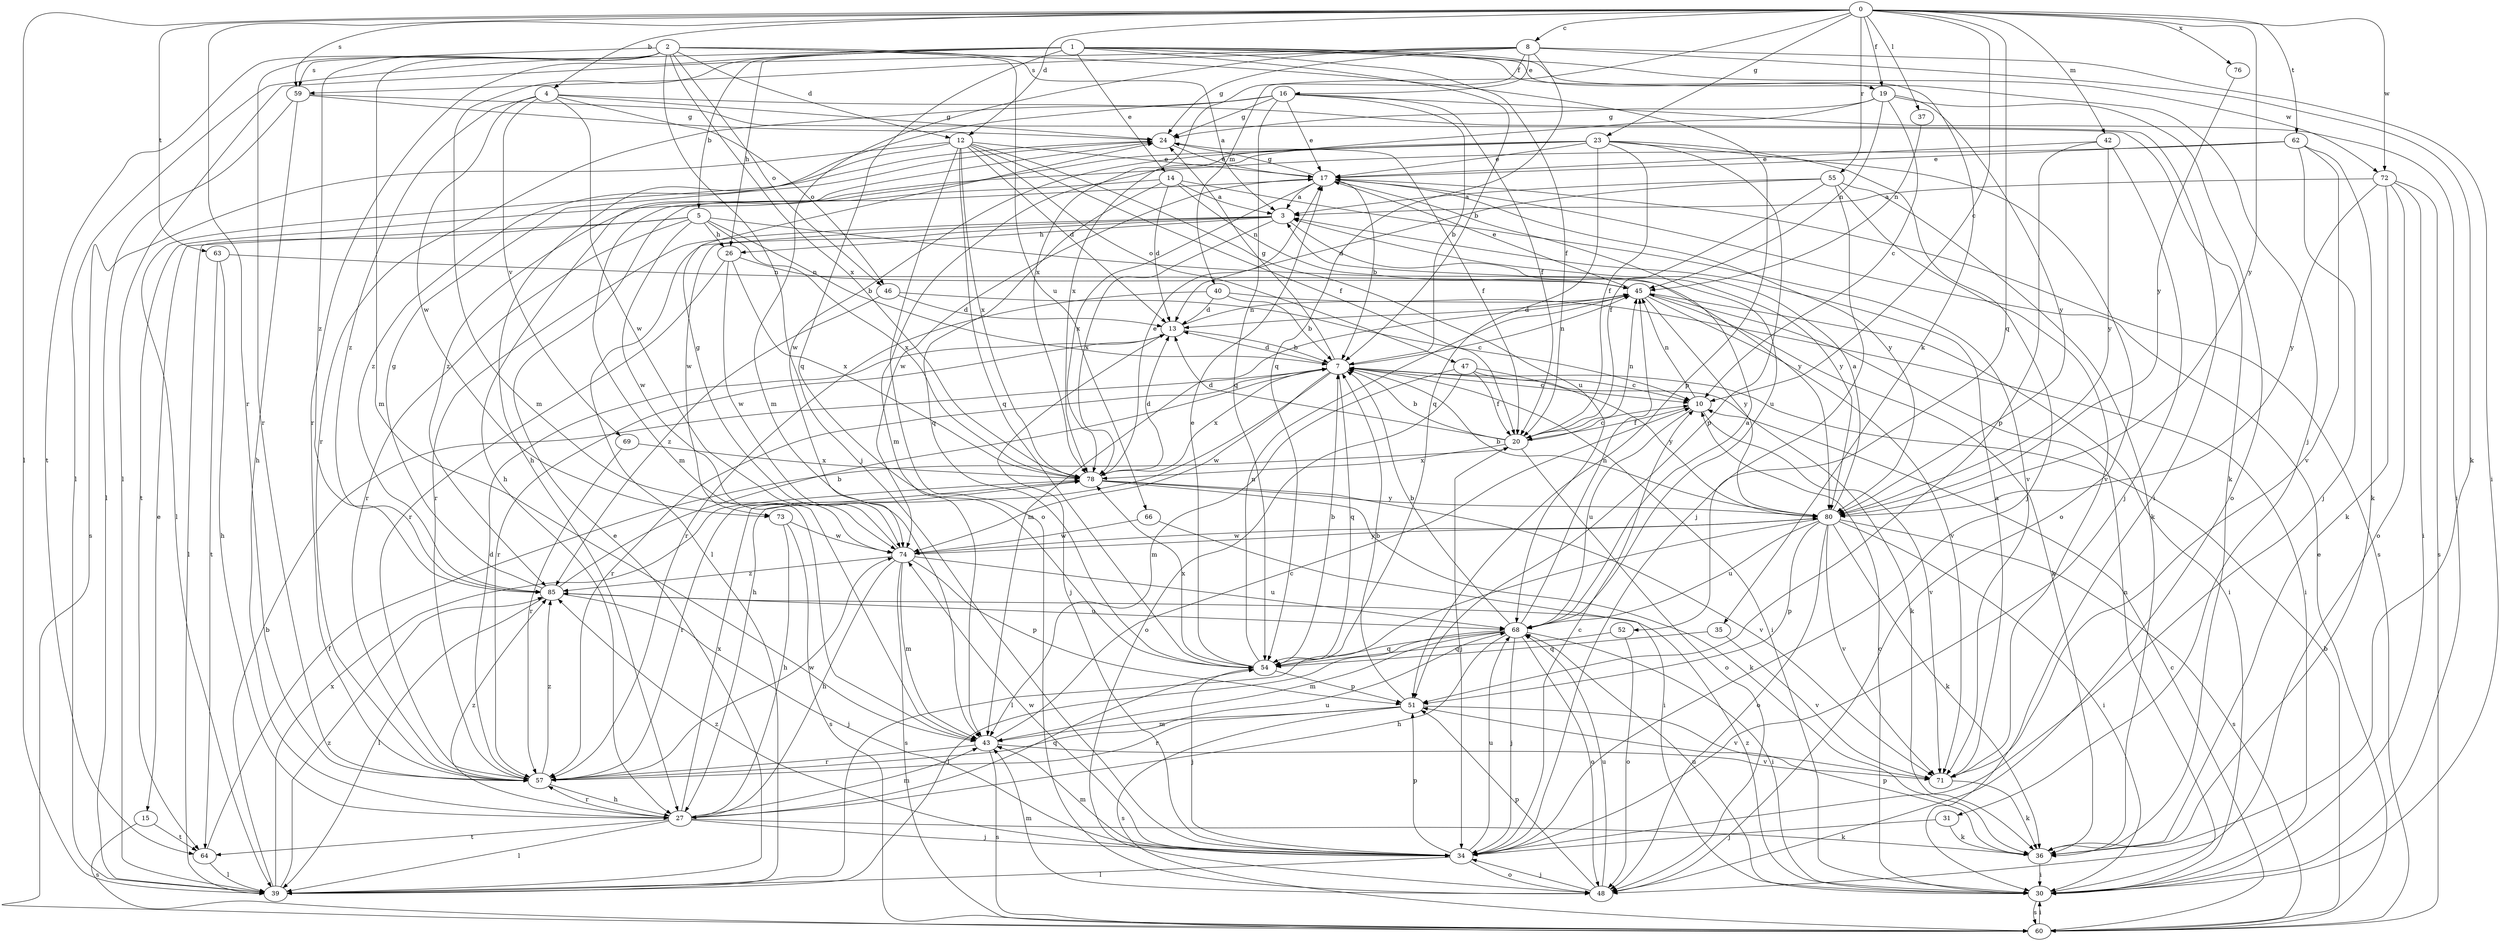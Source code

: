 strict digraph  {
0;
1;
2;
3;
4;
5;
7;
8;
10;
12;
13;
14;
15;
16;
17;
19;
20;
23;
24;
26;
27;
30;
31;
34;
35;
36;
37;
39;
40;
42;
43;
45;
46;
47;
48;
51;
52;
54;
55;
57;
59;
60;
62;
63;
64;
66;
68;
69;
71;
72;
73;
74;
76;
78;
80;
85;
0 -> 4  [label=b];
0 -> 8  [label=c];
0 -> 10  [label=c];
0 -> 12  [label=d];
0 -> 19  [label=f];
0 -> 23  [label=g];
0 -> 37  [label=l];
0 -> 39  [label=l];
0 -> 40  [label=m];
0 -> 42  [label=m];
0 -> 52  [label=q];
0 -> 55  [label=r];
0 -> 57  [label=r];
0 -> 59  [label=s];
0 -> 62  [label=t];
0 -> 63  [label=t];
0 -> 72  [label=w];
0 -> 76  [label=x];
0 -> 80  [label=y];
1 -> 5  [label=b];
1 -> 7  [label=b];
1 -> 14  [label=e];
1 -> 19  [label=f];
1 -> 20  [label=f];
1 -> 26  [label=h];
1 -> 31  [label=j];
1 -> 35  [label=k];
1 -> 39  [label=l];
1 -> 43  [label=m];
1 -> 54  [label=q];
1 -> 57  [label=r];
1 -> 72  [label=w];
2 -> 3  [label=a];
2 -> 12  [label=d];
2 -> 34  [label=j];
2 -> 43  [label=m];
2 -> 46  [label=o];
2 -> 51  [label=p];
2 -> 57  [label=r];
2 -> 59  [label=s];
2 -> 64  [label=t];
2 -> 66  [label=u];
2 -> 78  [label=x];
2 -> 85  [label=z];
3 -> 26  [label=h];
3 -> 39  [label=l];
3 -> 57  [label=r];
3 -> 73  [label=w];
3 -> 78  [label=x];
3 -> 80  [label=y];
4 -> 24  [label=g];
4 -> 30  [label=i];
4 -> 46  [label=o];
4 -> 69  [label=v];
4 -> 73  [label=w];
4 -> 74  [label=w];
4 -> 85  [label=z];
5 -> 7  [label=b];
5 -> 15  [label=e];
5 -> 26  [label=h];
5 -> 39  [label=l];
5 -> 57  [label=r];
5 -> 74  [label=w];
5 -> 78  [label=x];
5 -> 80  [label=y];
7 -> 10  [label=c];
7 -> 13  [label=d];
7 -> 24  [label=g];
7 -> 27  [label=h];
7 -> 30  [label=i];
7 -> 36  [label=k];
7 -> 45  [label=n];
7 -> 54  [label=q];
7 -> 57  [label=r];
7 -> 74  [label=w];
7 -> 78  [label=x];
8 -> 16  [label=e];
8 -> 24  [label=g];
8 -> 30  [label=i];
8 -> 36  [label=k];
8 -> 39  [label=l];
8 -> 43  [label=m];
8 -> 54  [label=q];
8 -> 59  [label=s];
8 -> 78  [label=x];
10 -> 20  [label=f];
10 -> 45  [label=n];
10 -> 68  [label=u];
10 -> 71  [label=v];
12 -> 13  [label=d];
12 -> 17  [label=e];
12 -> 20  [label=f];
12 -> 47  [label=o];
12 -> 48  [label=o];
12 -> 54  [label=q];
12 -> 60  [label=s];
12 -> 68  [label=u];
12 -> 78  [label=x];
12 -> 85  [label=z];
13 -> 7  [label=b];
13 -> 34  [label=j];
13 -> 45  [label=n];
13 -> 57  [label=r];
14 -> 3  [label=a];
14 -> 13  [label=d];
14 -> 43  [label=m];
14 -> 45  [label=n];
14 -> 54  [label=q];
14 -> 71  [label=v];
15 -> 60  [label=s];
15 -> 64  [label=t];
16 -> 7  [label=b];
16 -> 17  [label=e];
16 -> 20  [label=f];
16 -> 24  [label=g];
16 -> 27  [label=h];
16 -> 30  [label=i];
16 -> 54  [label=q];
16 -> 57  [label=r];
17 -> 3  [label=a];
17 -> 7  [label=b];
17 -> 24  [label=g];
17 -> 60  [label=s];
17 -> 68  [label=u];
17 -> 74  [label=w];
17 -> 78  [label=x];
17 -> 80  [label=y];
19 -> 10  [label=c];
19 -> 24  [label=g];
19 -> 45  [label=n];
19 -> 48  [label=o];
19 -> 78  [label=x];
19 -> 80  [label=y];
20 -> 7  [label=b];
20 -> 10  [label=c];
20 -> 13  [label=d];
20 -> 34  [label=j];
20 -> 45  [label=n];
20 -> 48  [label=o];
20 -> 78  [label=x];
23 -> 17  [label=e];
23 -> 20  [label=f];
23 -> 34  [label=j];
23 -> 43  [label=m];
23 -> 48  [label=o];
23 -> 51  [label=p];
23 -> 54  [label=q];
23 -> 74  [label=w];
23 -> 85  [label=z];
24 -> 17  [label=e];
24 -> 20  [label=f];
24 -> 27  [label=h];
24 -> 39  [label=l];
26 -> 45  [label=n];
26 -> 57  [label=r];
26 -> 74  [label=w];
26 -> 78  [label=x];
27 -> 34  [label=j];
27 -> 36  [label=k];
27 -> 39  [label=l];
27 -> 43  [label=m];
27 -> 54  [label=q];
27 -> 57  [label=r];
27 -> 64  [label=t];
27 -> 78  [label=x];
27 -> 85  [label=z];
30 -> 10  [label=c];
30 -> 45  [label=n];
30 -> 60  [label=s];
30 -> 68  [label=u];
30 -> 85  [label=z];
31 -> 34  [label=j];
31 -> 36  [label=k];
34 -> 10  [label=c];
34 -> 39  [label=l];
34 -> 43  [label=m];
34 -> 48  [label=o];
34 -> 51  [label=p];
34 -> 68  [label=u];
34 -> 74  [label=w];
34 -> 85  [label=z];
35 -> 54  [label=q];
35 -> 71  [label=v];
36 -> 30  [label=i];
36 -> 51  [label=p];
37 -> 45  [label=n];
39 -> 7  [label=b];
39 -> 17  [label=e];
39 -> 78  [label=x];
39 -> 85  [label=z];
40 -> 7  [label=b];
40 -> 13  [label=d];
40 -> 30  [label=i];
40 -> 57  [label=r];
42 -> 17  [label=e];
42 -> 34  [label=j];
42 -> 51  [label=p];
42 -> 80  [label=y];
43 -> 10  [label=c];
43 -> 57  [label=r];
43 -> 60  [label=s];
43 -> 71  [label=v];
45 -> 13  [label=d];
45 -> 17  [label=e];
45 -> 30  [label=i];
45 -> 36  [label=k];
45 -> 43  [label=m];
45 -> 71  [label=v];
45 -> 80  [label=y];
46 -> 10  [label=c];
46 -> 13  [label=d];
46 -> 85  [label=z];
47 -> 10  [label=c];
47 -> 20  [label=f];
47 -> 43  [label=m];
47 -> 48  [label=o];
47 -> 80  [label=y];
48 -> 34  [label=j];
48 -> 43  [label=m];
48 -> 51  [label=p];
48 -> 68  [label=u];
51 -> 7  [label=b];
51 -> 43  [label=m];
51 -> 57  [label=r];
51 -> 60  [label=s];
51 -> 71  [label=v];
52 -> 48  [label=o];
52 -> 54  [label=q];
54 -> 7  [label=b];
54 -> 17  [label=e];
54 -> 34  [label=j];
54 -> 45  [label=n];
54 -> 51  [label=p];
54 -> 78  [label=x];
55 -> 3  [label=a];
55 -> 13  [label=d];
55 -> 20  [label=f];
55 -> 34  [label=j];
55 -> 36  [label=k];
55 -> 71  [label=v];
57 -> 13  [label=d];
57 -> 27  [label=h];
57 -> 68  [label=u];
57 -> 74  [label=w];
57 -> 85  [label=z];
59 -> 24  [label=g];
59 -> 27  [label=h];
59 -> 36  [label=k];
59 -> 39  [label=l];
60 -> 7  [label=b];
60 -> 10  [label=c];
60 -> 17  [label=e];
60 -> 30  [label=i];
62 -> 17  [label=e];
62 -> 34  [label=j];
62 -> 36  [label=k];
62 -> 64  [label=t];
62 -> 71  [label=v];
63 -> 27  [label=h];
63 -> 45  [label=n];
63 -> 64  [label=t];
64 -> 20  [label=f];
64 -> 39  [label=l];
66 -> 30  [label=i];
66 -> 74  [label=w];
68 -> 3  [label=a];
68 -> 7  [label=b];
68 -> 27  [label=h];
68 -> 30  [label=i];
68 -> 34  [label=j];
68 -> 39  [label=l];
68 -> 43  [label=m];
68 -> 45  [label=n];
68 -> 48  [label=o];
68 -> 54  [label=q];
69 -> 57  [label=r];
69 -> 78  [label=x];
71 -> 3  [label=a];
71 -> 36  [label=k];
72 -> 3  [label=a];
72 -> 30  [label=i];
72 -> 36  [label=k];
72 -> 48  [label=o];
72 -> 60  [label=s];
72 -> 80  [label=y];
73 -> 27  [label=h];
73 -> 60  [label=s];
73 -> 74  [label=w];
74 -> 24  [label=g];
74 -> 27  [label=h];
74 -> 43  [label=m];
74 -> 51  [label=p];
74 -> 60  [label=s];
74 -> 68  [label=u];
74 -> 80  [label=y];
74 -> 85  [label=z];
76 -> 80  [label=y];
78 -> 13  [label=d];
78 -> 17  [label=e];
78 -> 36  [label=k];
78 -> 57  [label=r];
78 -> 71  [label=v];
78 -> 80  [label=y];
80 -> 3  [label=a];
80 -> 7  [label=b];
80 -> 30  [label=i];
80 -> 36  [label=k];
80 -> 39  [label=l];
80 -> 48  [label=o];
80 -> 51  [label=p];
80 -> 60  [label=s];
80 -> 68  [label=u];
80 -> 71  [label=v];
80 -> 74  [label=w];
85 -> 7  [label=b];
85 -> 24  [label=g];
85 -> 34  [label=j];
85 -> 39  [label=l];
85 -> 68  [label=u];
}
